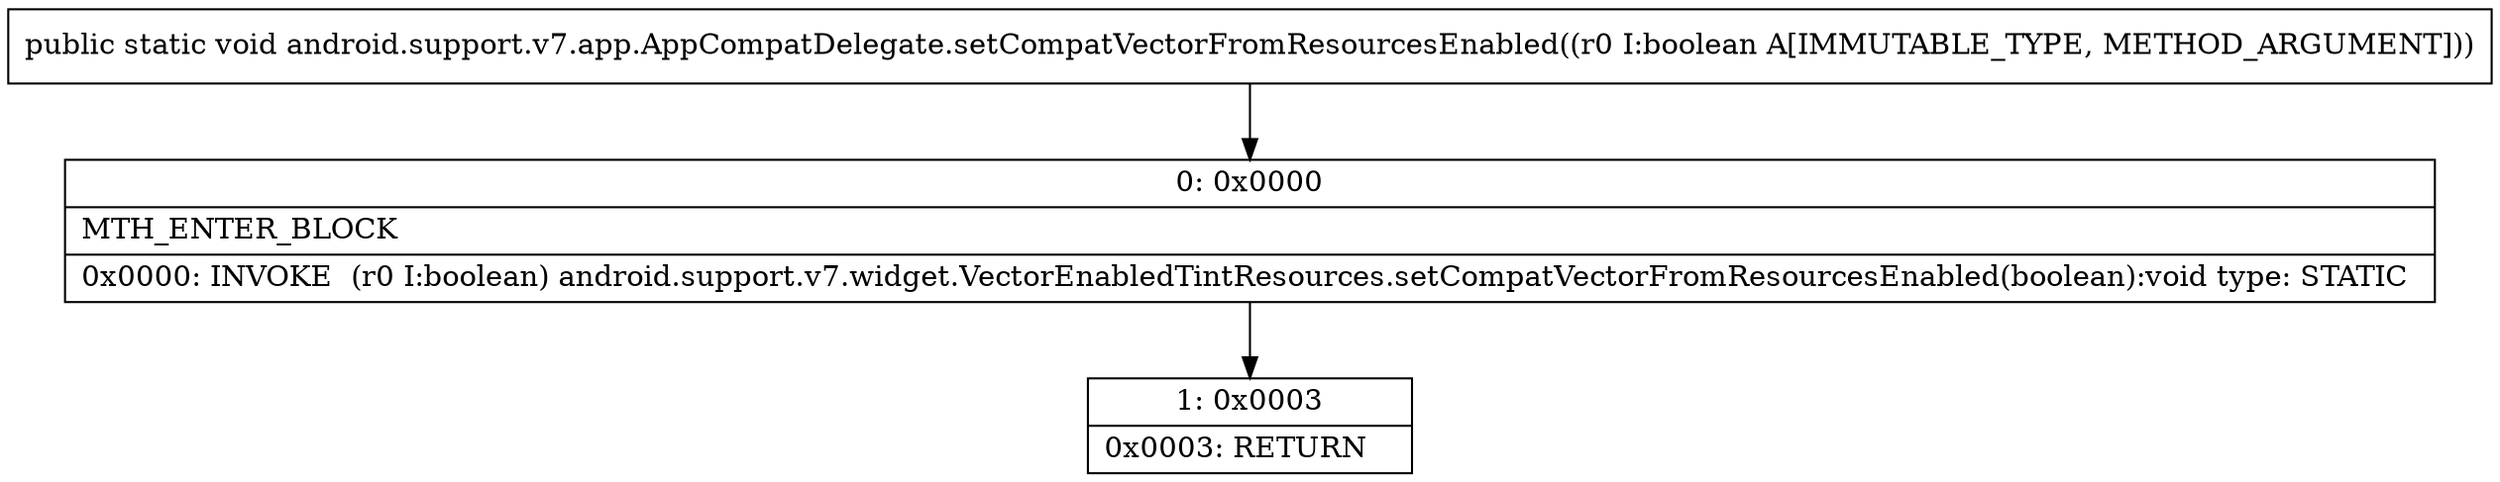 digraph "CFG forandroid.support.v7.app.AppCompatDelegate.setCompatVectorFromResourcesEnabled(Z)V" {
Node_0 [shape=record,label="{0\:\ 0x0000|MTH_ENTER_BLOCK\l|0x0000: INVOKE  (r0 I:boolean) android.support.v7.widget.VectorEnabledTintResources.setCompatVectorFromResourcesEnabled(boolean):void type: STATIC \l}"];
Node_1 [shape=record,label="{1\:\ 0x0003|0x0003: RETURN   \l}"];
MethodNode[shape=record,label="{public static void android.support.v7.app.AppCompatDelegate.setCompatVectorFromResourcesEnabled((r0 I:boolean A[IMMUTABLE_TYPE, METHOD_ARGUMENT])) }"];
MethodNode -> Node_0;
Node_0 -> Node_1;
}

